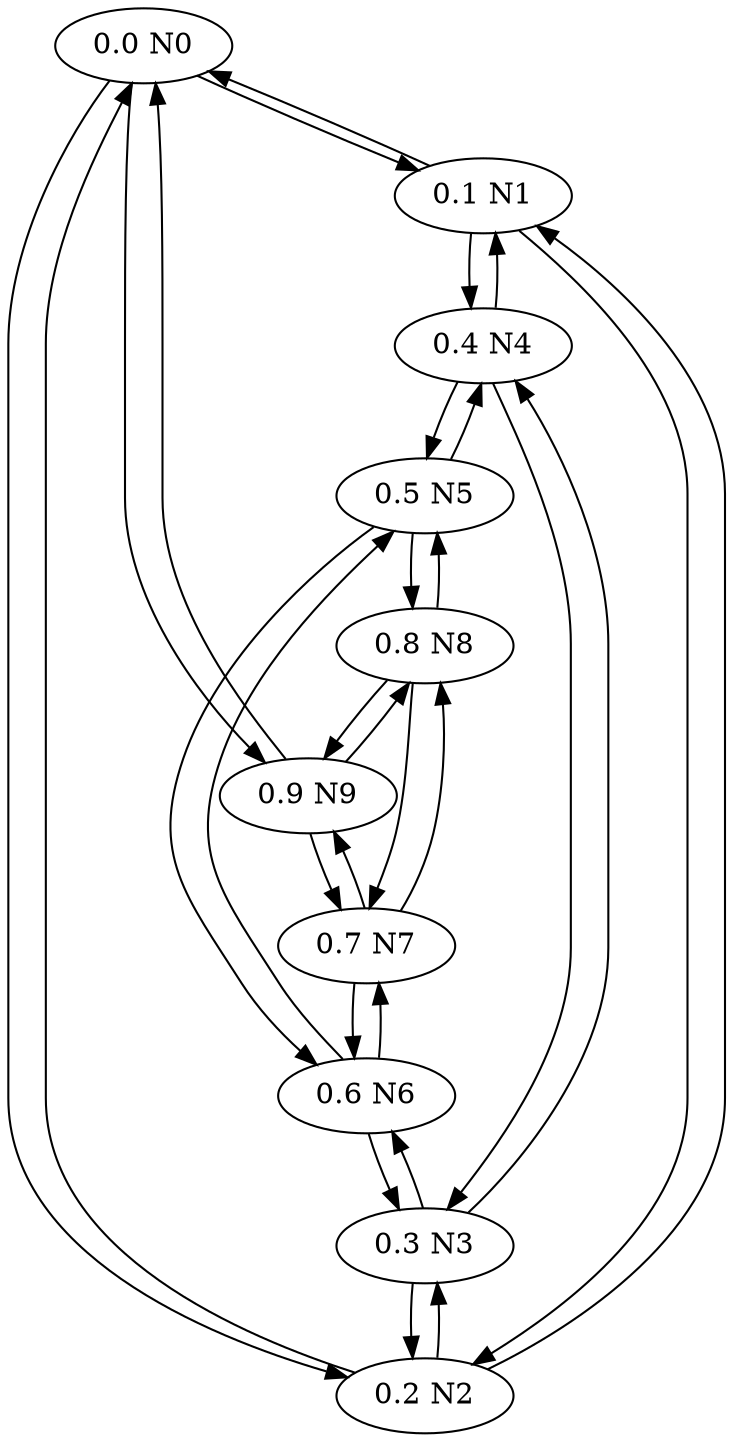 digraph G {
"0.0 N0" -> "0.1 N1"
"0.0 N0" -> "0.2 N2"
"0.0 N0" -> "0.9 N9"
"0.1 N1" -> "0.0 N0"
"0.1 N1" -> "0.2 N2"
"0.1 N1" -> "0.4 N4"
"0.2 N2" -> "0.0 N0"
"0.2 N2" -> "0.1 N1"
"0.2 N2" -> "0.3 N3"
"0.3 N3" -> "0.2 N2"
"0.3 N3" -> "0.4 N4"
"0.3 N3" -> "0.6 N6"
"0.4 N4" -> "0.1 N1"
"0.4 N4" -> "0.3 N3"
"0.4 N4" -> "0.5 N5"
"0.5 N5" -> "0.4 N4"
"0.5 N5" -> "0.6 N6"
"0.5 N5" -> "0.8 N8"
"0.6 N6" -> "0.3 N3"
"0.6 N6" -> "0.5 N5"
"0.6 N6" -> "0.7 N7"
"0.7 N7" -> "0.6 N6"
"0.7 N7" -> "0.8 N8"
"0.7 N7" -> "0.9 N9"
"0.8 N8" -> "0.5 N5"
"0.8 N8" -> "0.7 N7"
"0.8 N8" -> "0.9 N9"
"0.9 N9" -> "0.0 N0"
"0.9 N9" -> "0.7 N7"
"0.9 N9" -> "0.8 N8"
}
